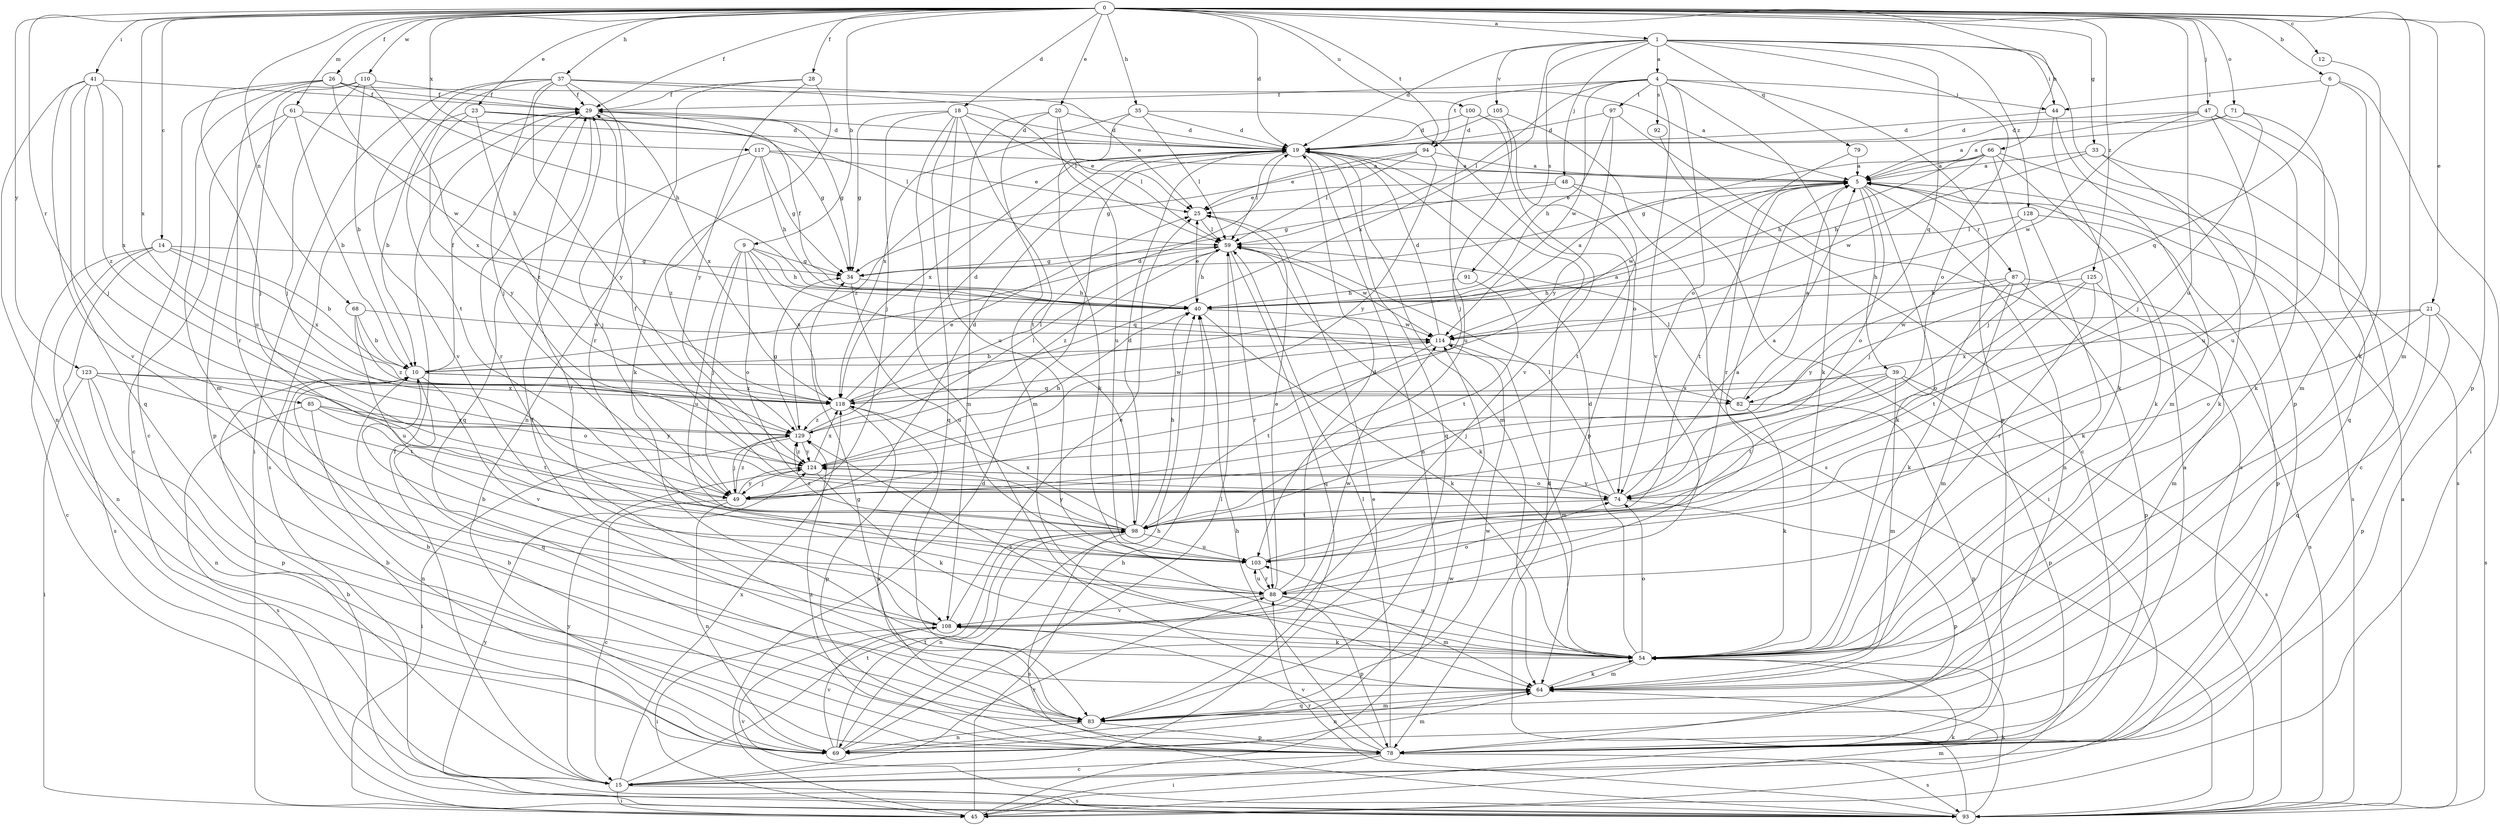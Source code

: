 strict digraph  {
0;
1;
4;
5;
6;
9;
10;
12;
14;
15;
18;
19;
20;
21;
23;
25;
26;
28;
29;
33;
34;
35;
37;
39;
40;
41;
44;
45;
47;
48;
49;
54;
59;
61;
64;
66;
68;
69;
71;
74;
78;
79;
82;
83;
85;
87;
88;
91;
92;
93;
94;
97;
98;
100;
103;
105;
108;
110;
114;
117;
118;
123;
124;
125;
128;
129;
0 -> 1  [label=a];
0 -> 6  [label=b];
0 -> 9  [label=b];
0 -> 12  [label=c];
0 -> 14  [label=c];
0 -> 18  [label=d];
0 -> 19  [label=d];
0 -> 20  [label=e];
0 -> 21  [label=e];
0 -> 23  [label=e];
0 -> 26  [label=f];
0 -> 28  [label=f];
0 -> 29  [label=f];
0 -> 33  [label=g];
0 -> 35  [label=h];
0 -> 37  [label=h];
0 -> 41  [label=i];
0 -> 47  [label=j];
0 -> 61  [label=m];
0 -> 64  [label=m];
0 -> 66  [label=n];
0 -> 68  [label=n];
0 -> 71  [label=o];
0 -> 78  [label=p];
0 -> 85  [label=r];
0 -> 94  [label=t];
0 -> 100  [label=u];
0 -> 103  [label=u];
0 -> 110  [label=w];
0 -> 117  [label=x];
0 -> 118  [label=x];
0 -> 123  [label=y];
0 -> 125  [label=z];
1 -> 4  [label=a];
1 -> 19  [label=d];
1 -> 44  [label=i];
1 -> 48  [label=j];
1 -> 74  [label=o];
1 -> 78  [label=p];
1 -> 79  [label=q];
1 -> 82  [label=q];
1 -> 91  [label=s];
1 -> 105  [label=v];
1 -> 118  [label=x];
1 -> 128  [label=z];
4 -> 29  [label=f];
4 -> 44  [label=i];
4 -> 54  [label=k];
4 -> 59  [label=l];
4 -> 74  [label=o];
4 -> 78  [label=p];
4 -> 92  [label=s];
4 -> 94  [label=t];
4 -> 97  [label=t];
4 -> 108  [label=v];
4 -> 114  [label=w];
5 -> 25  [label=e];
5 -> 39  [label=h];
5 -> 54  [label=k];
5 -> 69  [label=n];
5 -> 74  [label=o];
5 -> 87  [label=r];
5 -> 93  [label=s];
5 -> 98  [label=t];
5 -> 114  [label=w];
6 -> 44  [label=i];
6 -> 45  [label=i];
6 -> 64  [label=m];
6 -> 82  [label=q];
9 -> 34  [label=g];
9 -> 40  [label=h];
9 -> 49  [label=j];
9 -> 74  [label=o];
9 -> 82  [label=q];
9 -> 103  [label=u];
9 -> 118  [label=x];
10 -> 5  [label=a];
10 -> 19  [label=d];
10 -> 29  [label=f];
10 -> 82  [label=q];
10 -> 83  [label=q];
10 -> 108  [label=v];
10 -> 118  [label=x];
12 -> 54  [label=k];
14 -> 10  [label=b];
14 -> 15  [label=c];
14 -> 34  [label=g];
14 -> 69  [label=n];
14 -> 93  [label=s];
14 -> 118  [label=x];
15 -> 25  [label=e];
15 -> 29  [label=f];
15 -> 45  [label=i];
15 -> 88  [label=r];
15 -> 93  [label=s];
15 -> 98  [label=t];
15 -> 118  [label=x];
15 -> 124  [label=y];
18 -> 19  [label=d];
18 -> 25  [label=e];
18 -> 34  [label=g];
18 -> 49  [label=j];
18 -> 64  [label=m];
18 -> 83  [label=q];
18 -> 98  [label=t];
18 -> 103  [label=u];
19 -> 5  [label=a];
19 -> 59  [label=l];
19 -> 64  [label=m];
19 -> 69  [label=n];
19 -> 83  [label=q];
19 -> 118  [label=x];
19 -> 129  [label=z];
20 -> 19  [label=d];
20 -> 59  [label=l];
20 -> 64  [label=m];
20 -> 103  [label=u];
20 -> 108  [label=v];
21 -> 74  [label=o];
21 -> 78  [label=p];
21 -> 83  [label=q];
21 -> 93  [label=s];
21 -> 114  [label=w];
21 -> 118  [label=x];
23 -> 10  [label=b];
23 -> 19  [label=d];
23 -> 34  [label=g];
23 -> 59  [label=l];
23 -> 124  [label=y];
23 -> 129  [label=z];
25 -> 59  [label=l];
26 -> 5  [label=a];
26 -> 15  [label=c];
26 -> 29  [label=f];
26 -> 40  [label=h];
26 -> 49  [label=j];
26 -> 64  [label=m];
26 -> 114  [label=w];
28 -> 29  [label=f];
28 -> 54  [label=k];
28 -> 69  [label=n];
28 -> 124  [label=y];
29 -> 19  [label=d];
29 -> 34  [label=g];
29 -> 83  [label=q];
29 -> 88  [label=r];
29 -> 93  [label=s];
29 -> 118  [label=x];
33 -> 5  [label=a];
33 -> 15  [label=c];
33 -> 40  [label=h];
33 -> 54  [label=k];
34 -> 40  [label=h];
34 -> 103  [label=u];
35 -> 19  [label=d];
35 -> 54  [label=k];
35 -> 59  [label=l];
35 -> 78  [label=p];
35 -> 118  [label=x];
37 -> 25  [label=e];
37 -> 29  [label=f];
37 -> 45  [label=i];
37 -> 49  [label=j];
37 -> 59  [label=l];
37 -> 88  [label=r];
37 -> 98  [label=t];
37 -> 108  [label=v];
37 -> 124  [label=y];
39 -> 49  [label=j];
39 -> 64  [label=m];
39 -> 78  [label=p];
39 -> 93  [label=s];
39 -> 98  [label=t];
39 -> 118  [label=x];
40 -> 5  [label=a];
40 -> 25  [label=e];
40 -> 29  [label=f];
40 -> 54  [label=k];
40 -> 114  [label=w];
41 -> 29  [label=f];
41 -> 49  [label=j];
41 -> 69  [label=n];
41 -> 83  [label=q];
41 -> 108  [label=v];
41 -> 118  [label=x];
41 -> 129  [label=z];
44 -> 19  [label=d];
44 -> 54  [label=k];
44 -> 64  [label=m];
45 -> 19  [label=d];
45 -> 40  [label=h];
45 -> 54  [label=k];
45 -> 64  [label=m];
45 -> 114  [label=w];
47 -> 5  [label=a];
47 -> 19  [label=d];
47 -> 54  [label=k];
47 -> 83  [label=q];
47 -> 103  [label=u];
47 -> 114  [label=w];
48 -> 25  [label=e];
48 -> 34  [label=g];
48 -> 45  [label=i];
48 -> 98  [label=t];
49 -> 15  [label=c];
49 -> 19  [label=d];
49 -> 69  [label=n];
49 -> 124  [label=y];
49 -> 129  [label=z];
54 -> 19  [label=d];
54 -> 29  [label=f];
54 -> 64  [label=m];
54 -> 74  [label=o];
54 -> 103  [label=u];
54 -> 129  [label=z];
59 -> 34  [label=g];
59 -> 40  [label=h];
59 -> 54  [label=k];
59 -> 83  [label=q];
59 -> 88  [label=r];
59 -> 114  [label=w];
59 -> 129  [label=z];
61 -> 10  [label=b];
61 -> 15  [label=c];
61 -> 19  [label=d];
61 -> 40  [label=h];
61 -> 78  [label=p];
64 -> 54  [label=k];
64 -> 69  [label=n];
64 -> 83  [label=q];
66 -> 5  [label=a];
66 -> 34  [label=g];
66 -> 40  [label=h];
66 -> 49  [label=j];
66 -> 54  [label=k];
66 -> 93  [label=s];
66 -> 114  [label=w];
68 -> 10  [label=b];
68 -> 103  [label=u];
68 -> 114  [label=w];
68 -> 129  [label=z];
69 -> 10  [label=b];
69 -> 40  [label=h];
69 -> 59  [label=l];
69 -> 64  [label=m];
69 -> 98  [label=t];
69 -> 108  [label=v];
71 -> 5  [label=a];
71 -> 19  [label=d];
71 -> 49  [label=j];
71 -> 103  [label=u];
74 -> 5  [label=a];
74 -> 29  [label=f];
74 -> 59  [label=l];
74 -> 78  [label=p];
74 -> 98  [label=t];
74 -> 124  [label=y];
78 -> 5  [label=a];
78 -> 10  [label=b];
78 -> 15  [label=c];
78 -> 40  [label=h];
78 -> 45  [label=i];
78 -> 59  [label=l];
78 -> 93  [label=s];
78 -> 108  [label=v];
78 -> 118  [label=x];
78 -> 129  [label=z];
79 -> 5  [label=a];
79 -> 88  [label=r];
82 -> 5  [label=a];
82 -> 54  [label=k];
82 -> 59  [label=l];
82 -> 78  [label=p];
83 -> 10  [label=b];
83 -> 29  [label=f];
83 -> 34  [label=g];
83 -> 64  [label=m];
83 -> 69  [label=n];
83 -> 78  [label=p];
83 -> 114  [label=w];
85 -> 69  [label=n];
85 -> 93  [label=s];
85 -> 98  [label=t];
85 -> 124  [label=y];
85 -> 129  [label=z];
87 -> 40  [label=h];
87 -> 54  [label=k];
87 -> 64  [label=m];
87 -> 78  [label=p];
87 -> 93  [label=s];
87 -> 124  [label=y];
88 -> 19  [label=d];
88 -> 25  [label=e];
88 -> 64  [label=m];
88 -> 74  [label=o];
88 -> 78  [label=p];
88 -> 103  [label=u];
88 -> 108  [label=v];
91 -> 40  [label=h];
91 -> 98  [label=t];
92 -> 15  [label=c];
93 -> 5  [label=a];
93 -> 10  [label=b];
93 -> 19  [label=d];
93 -> 54  [label=k];
93 -> 88  [label=r];
93 -> 108  [label=v];
93 -> 124  [label=y];
94 -> 5  [label=a];
94 -> 25  [label=e];
94 -> 34  [label=g];
94 -> 59  [label=l];
94 -> 124  [label=y];
97 -> 19  [label=d];
97 -> 40  [label=h];
97 -> 93  [label=s];
97 -> 124  [label=y];
98 -> 19  [label=d];
98 -> 40  [label=h];
98 -> 69  [label=n];
98 -> 93  [label=s];
98 -> 103  [label=u];
98 -> 118  [label=x];
98 -> 124  [label=y];
98 -> 129  [label=z];
100 -> 19  [label=d];
100 -> 74  [label=o];
100 -> 103  [label=u];
100 -> 108  [label=v];
103 -> 5  [label=a];
103 -> 88  [label=r];
105 -> 19  [label=d];
105 -> 49  [label=j];
105 -> 93  [label=s];
108 -> 10  [label=b];
108 -> 25  [label=e];
108 -> 45  [label=i];
108 -> 54  [label=k];
108 -> 114  [label=w];
110 -> 10  [label=b];
110 -> 29  [label=f];
110 -> 49  [label=j];
110 -> 88  [label=r];
110 -> 103  [label=u];
110 -> 118  [label=x];
114 -> 10  [label=b];
114 -> 19  [label=d];
114 -> 64  [label=m];
114 -> 98  [label=t];
117 -> 5  [label=a];
117 -> 25  [label=e];
117 -> 34  [label=g];
117 -> 40  [label=h];
117 -> 49  [label=j];
117 -> 129  [label=z];
118 -> 19  [label=d];
118 -> 59  [label=l];
118 -> 78  [label=p];
118 -> 114  [label=w];
118 -> 129  [label=z];
123 -> 45  [label=i];
123 -> 69  [label=n];
123 -> 74  [label=o];
123 -> 78  [label=p];
123 -> 98  [label=t];
123 -> 118  [label=x];
124 -> 40  [label=h];
124 -> 49  [label=j];
124 -> 54  [label=k];
124 -> 74  [label=o];
124 -> 118  [label=x];
124 -> 129  [label=z];
125 -> 40  [label=h];
125 -> 64  [label=m];
125 -> 74  [label=o];
125 -> 88  [label=r];
125 -> 98  [label=t];
128 -> 49  [label=j];
128 -> 54  [label=k];
128 -> 59  [label=l];
128 -> 78  [label=p];
129 -> 25  [label=e];
129 -> 34  [label=g];
129 -> 45  [label=i];
129 -> 49  [label=j];
129 -> 59  [label=l];
129 -> 124  [label=y];
}
